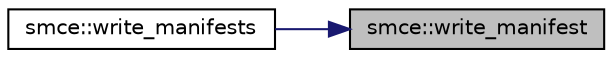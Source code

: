 digraph "smce::write_manifest"
{
 // LATEX_PDF_SIZE
  edge [fontname="Helvetica",fontsize="10",labelfontname="Helvetica",labelfontsize="10"];
  node [fontname="Helvetica",fontsize="10",shape=record];
  rankdir="RL";
  Node1 [label="smce::write_manifest",height=0.2,width=0.4,color="black", fillcolor="grey75", style="filled", fontcolor="black",tooltip=" "];
  Node1 -> Node2 [dir="back",color="midnightblue",fontsize="10",style="solid",fontname="Helvetica"];
  Node2 [label="smce::write_manifests",height=0.2,width=0.4,color="black", fillcolor="white", style="filled",URL="$namespacesmce.html#abb42246debfb53322fa7ff636d70b4e7",tooltip=" "];
}
